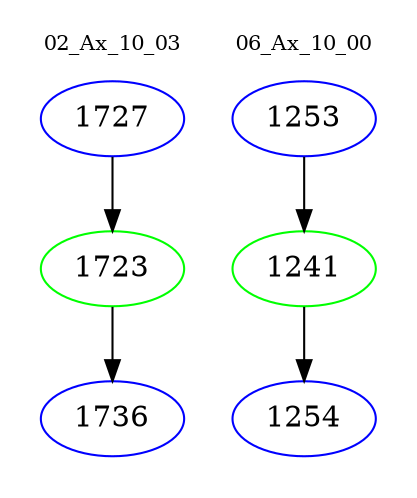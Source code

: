 digraph{
subgraph cluster_0 {
color = white
label = "02_Ax_10_03";
fontsize=10;
T0_1727 [label="1727", color="blue"]
T0_1727 -> T0_1723 [color="black"]
T0_1723 [label="1723", color="green"]
T0_1723 -> T0_1736 [color="black"]
T0_1736 [label="1736", color="blue"]
}
subgraph cluster_1 {
color = white
label = "06_Ax_10_00";
fontsize=10;
T1_1253 [label="1253", color="blue"]
T1_1253 -> T1_1241 [color="black"]
T1_1241 [label="1241", color="green"]
T1_1241 -> T1_1254 [color="black"]
T1_1254 [label="1254", color="blue"]
}
}
